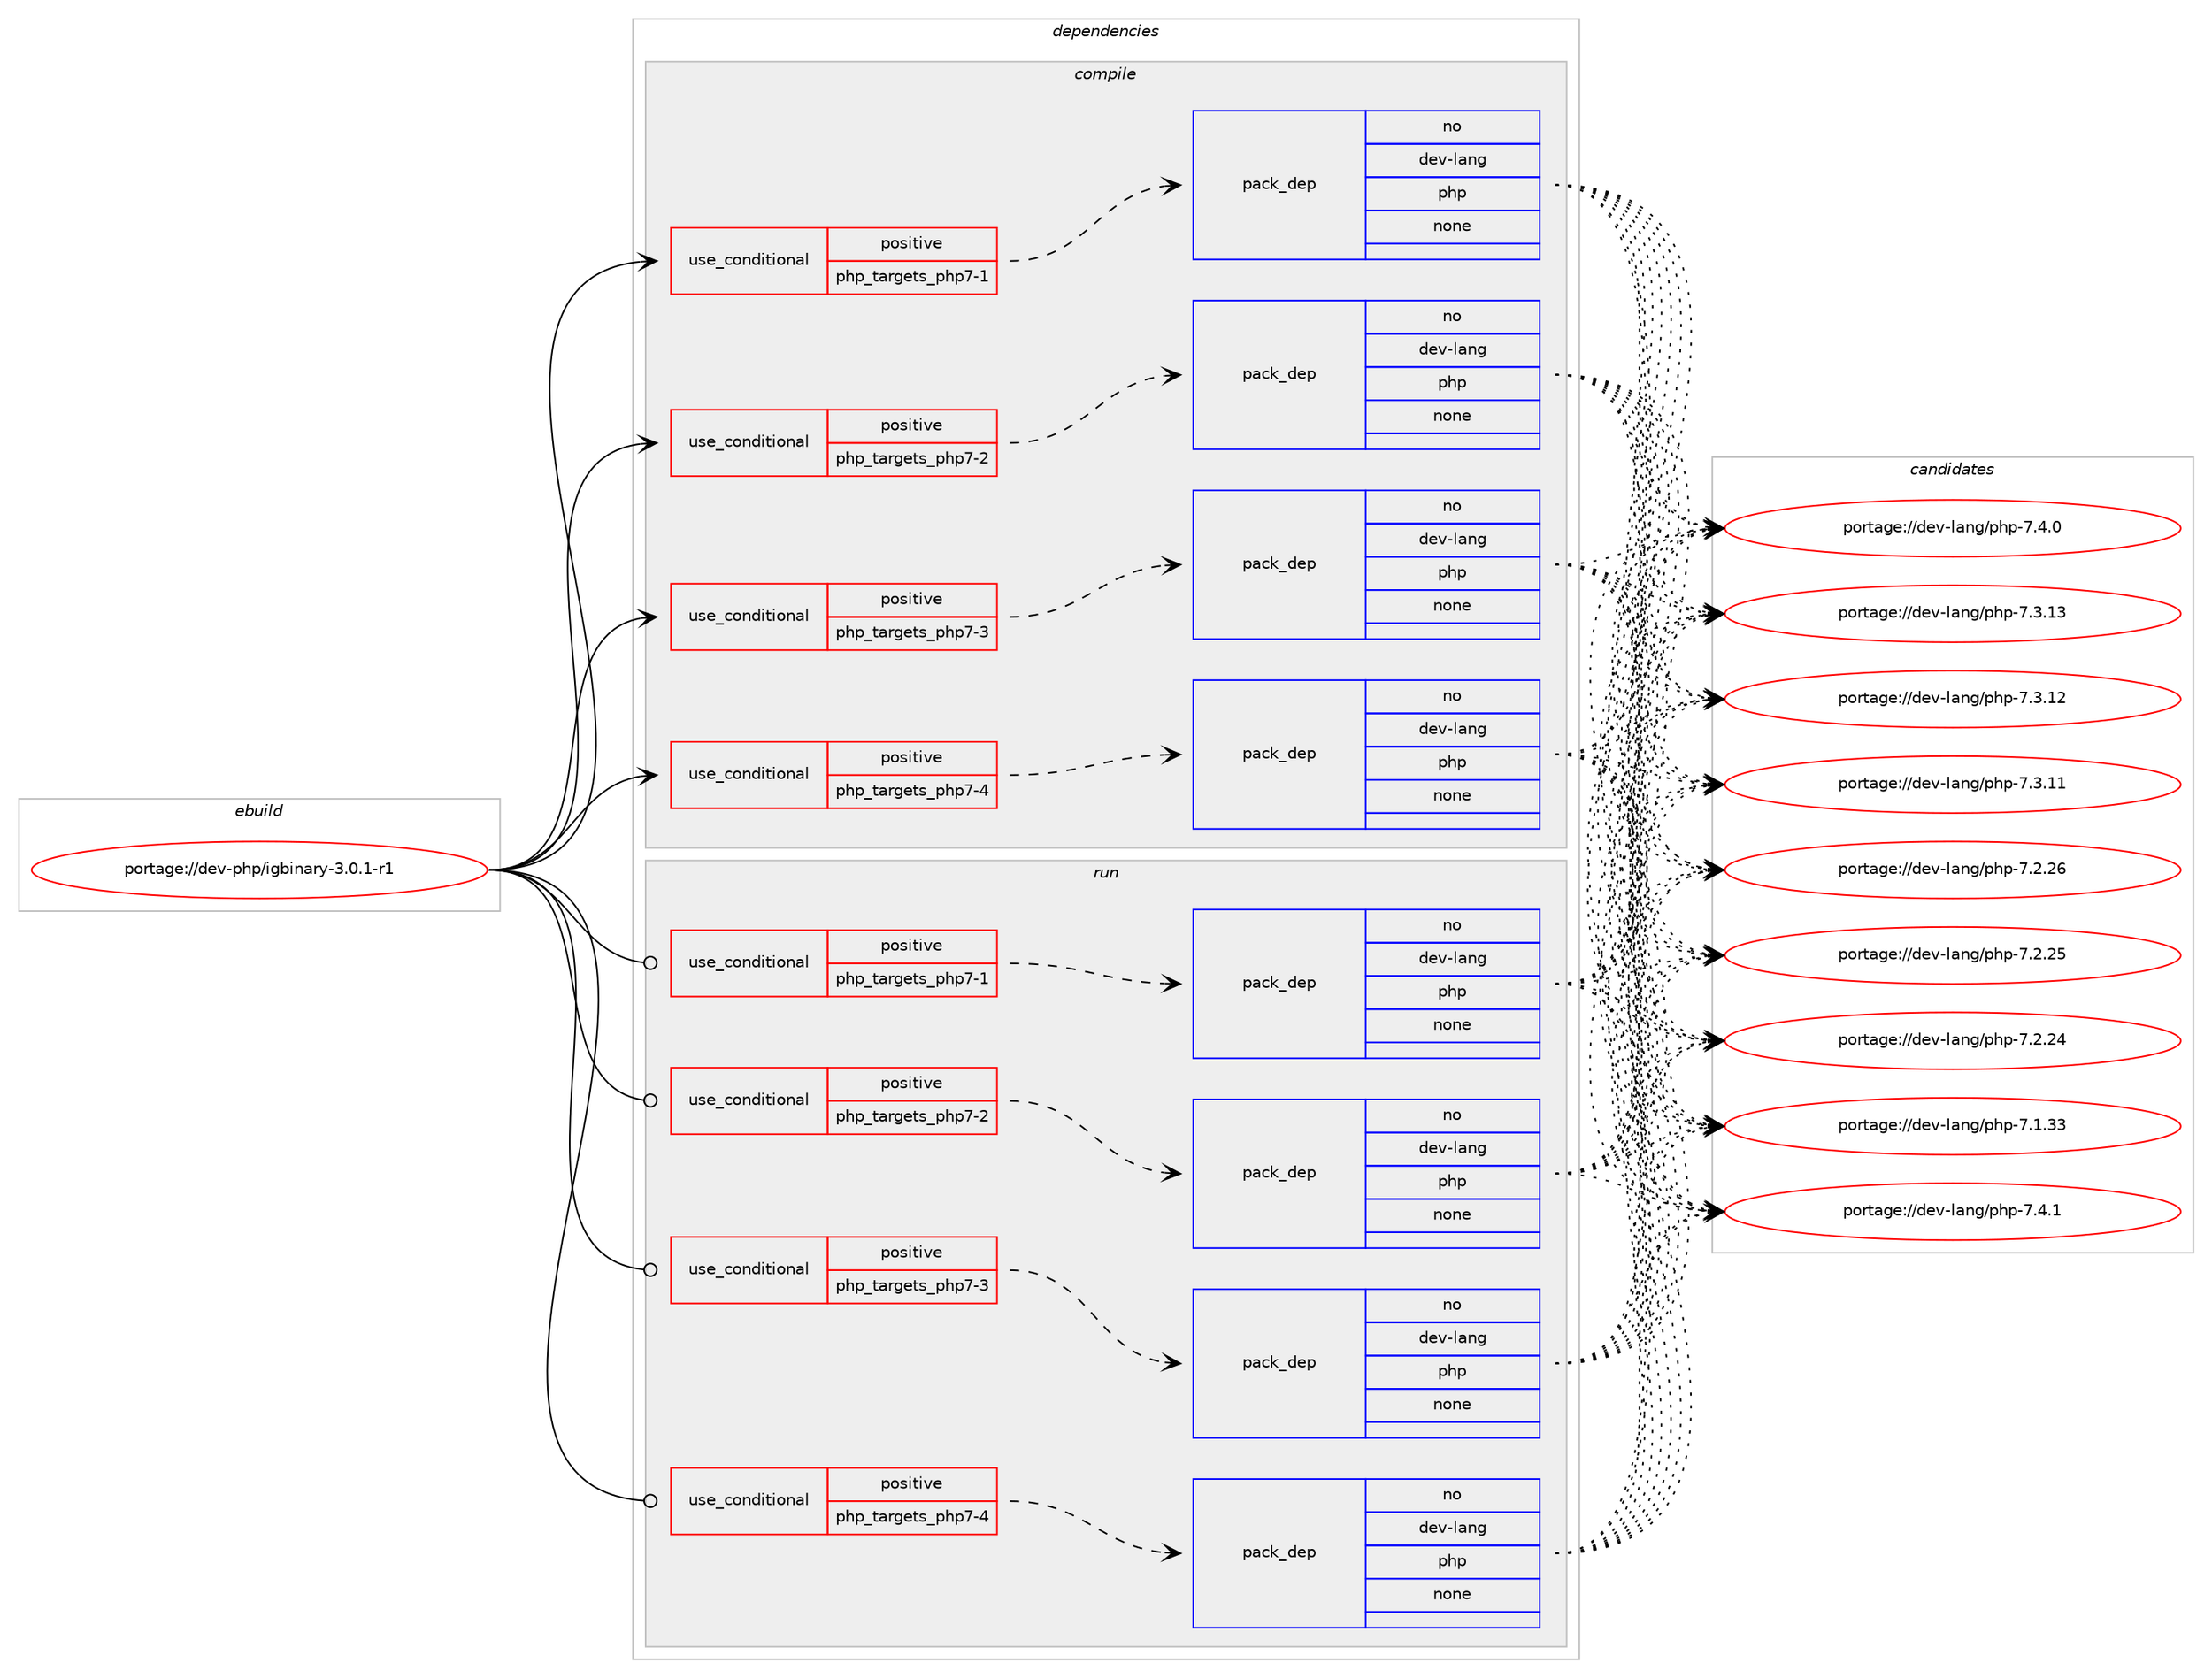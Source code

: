 digraph prolog {

# *************
# Graph options
# *************

newrank=true;
concentrate=true;
compound=true;
graph [rankdir=LR,fontname=Helvetica,fontsize=10,ranksep=1.5];#, ranksep=2.5, nodesep=0.2];
edge  [arrowhead=vee];
node  [fontname=Helvetica,fontsize=10];

# **********
# The ebuild
# **********

subgraph cluster_leftcol {
color=gray;
label=<<i>ebuild</i>>;
id [label="portage://dev-php/igbinary-3.0.1-r1", color=red, width=4, href="../dev-php/igbinary-3.0.1-r1.svg"];
}

# ****************
# The dependencies
# ****************

subgraph cluster_midcol {
color=gray;
label=<<i>dependencies</i>>;
subgraph cluster_compile {
fillcolor="#eeeeee";
style=filled;
label=<<i>compile</i>>;
subgraph cond120977 {
dependency477248 [label=<<TABLE BORDER="0" CELLBORDER="1" CELLSPACING="0" CELLPADDING="4"><TR><TD ROWSPAN="3" CELLPADDING="10">use_conditional</TD></TR><TR><TD>positive</TD></TR><TR><TD>php_targets_php7-1</TD></TR></TABLE>>, shape=none, color=red];
subgraph pack351226 {
dependency477249 [label=<<TABLE BORDER="0" CELLBORDER="1" CELLSPACING="0" CELLPADDING="4" WIDTH="220"><TR><TD ROWSPAN="6" CELLPADDING="30">pack_dep</TD></TR><TR><TD WIDTH="110">no</TD></TR><TR><TD>dev-lang</TD></TR><TR><TD>php</TD></TR><TR><TD>none</TD></TR><TR><TD></TD></TR></TABLE>>, shape=none, color=blue];
}
dependency477248:e -> dependency477249:w [weight=20,style="dashed",arrowhead="vee"];
}
id:e -> dependency477248:w [weight=20,style="solid",arrowhead="vee"];
subgraph cond120978 {
dependency477250 [label=<<TABLE BORDER="0" CELLBORDER="1" CELLSPACING="0" CELLPADDING="4"><TR><TD ROWSPAN="3" CELLPADDING="10">use_conditional</TD></TR><TR><TD>positive</TD></TR><TR><TD>php_targets_php7-2</TD></TR></TABLE>>, shape=none, color=red];
subgraph pack351227 {
dependency477251 [label=<<TABLE BORDER="0" CELLBORDER="1" CELLSPACING="0" CELLPADDING="4" WIDTH="220"><TR><TD ROWSPAN="6" CELLPADDING="30">pack_dep</TD></TR><TR><TD WIDTH="110">no</TD></TR><TR><TD>dev-lang</TD></TR><TR><TD>php</TD></TR><TR><TD>none</TD></TR><TR><TD></TD></TR></TABLE>>, shape=none, color=blue];
}
dependency477250:e -> dependency477251:w [weight=20,style="dashed",arrowhead="vee"];
}
id:e -> dependency477250:w [weight=20,style="solid",arrowhead="vee"];
subgraph cond120979 {
dependency477252 [label=<<TABLE BORDER="0" CELLBORDER="1" CELLSPACING="0" CELLPADDING="4"><TR><TD ROWSPAN="3" CELLPADDING="10">use_conditional</TD></TR><TR><TD>positive</TD></TR><TR><TD>php_targets_php7-3</TD></TR></TABLE>>, shape=none, color=red];
subgraph pack351228 {
dependency477253 [label=<<TABLE BORDER="0" CELLBORDER="1" CELLSPACING="0" CELLPADDING="4" WIDTH="220"><TR><TD ROWSPAN="6" CELLPADDING="30">pack_dep</TD></TR><TR><TD WIDTH="110">no</TD></TR><TR><TD>dev-lang</TD></TR><TR><TD>php</TD></TR><TR><TD>none</TD></TR><TR><TD></TD></TR></TABLE>>, shape=none, color=blue];
}
dependency477252:e -> dependency477253:w [weight=20,style="dashed",arrowhead="vee"];
}
id:e -> dependency477252:w [weight=20,style="solid",arrowhead="vee"];
subgraph cond120980 {
dependency477254 [label=<<TABLE BORDER="0" CELLBORDER="1" CELLSPACING="0" CELLPADDING="4"><TR><TD ROWSPAN="3" CELLPADDING="10">use_conditional</TD></TR><TR><TD>positive</TD></TR><TR><TD>php_targets_php7-4</TD></TR></TABLE>>, shape=none, color=red];
subgraph pack351229 {
dependency477255 [label=<<TABLE BORDER="0" CELLBORDER="1" CELLSPACING="0" CELLPADDING="4" WIDTH="220"><TR><TD ROWSPAN="6" CELLPADDING="30">pack_dep</TD></TR><TR><TD WIDTH="110">no</TD></TR><TR><TD>dev-lang</TD></TR><TR><TD>php</TD></TR><TR><TD>none</TD></TR><TR><TD></TD></TR></TABLE>>, shape=none, color=blue];
}
dependency477254:e -> dependency477255:w [weight=20,style="dashed",arrowhead="vee"];
}
id:e -> dependency477254:w [weight=20,style="solid",arrowhead="vee"];
}
subgraph cluster_compileandrun {
fillcolor="#eeeeee";
style=filled;
label=<<i>compile and run</i>>;
}
subgraph cluster_run {
fillcolor="#eeeeee";
style=filled;
label=<<i>run</i>>;
subgraph cond120981 {
dependency477256 [label=<<TABLE BORDER="0" CELLBORDER="1" CELLSPACING="0" CELLPADDING="4"><TR><TD ROWSPAN="3" CELLPADDING="10">use_conditional</TD></TR><TR><TD>positive</TD></TR><TR><TD>php_targets_php7-1</TD></TR></TABLE>>, shape=none, color=red];
subgraph pack351230 {
dependency477257 [label=<<TABLE BORDER="0" CELLBORDER="1" CELLSPACING="0" CELLPADDING="4" WIDTH="220"><TR><TD ROWSPAN="6" CELLPADDING="30">pack_dep</TD></TR><TR><TD WIDTH="110">no</TD></TR><TR><TD>dev-lang</TD></TR><TR><TD>php</TD></TR><TR><TD>none</TD></TR><TR><TD></TD></TR></TABLE>>, shape=none, color=blue];
}
dependency477256:e -> dependency477257:w [weight=20,style="dashed",arrowhead="vee"];
}
id:e -> dependency477256:w [weight=20,style="solid",arrowhead="odot"];
subgraph cond120982 {
dependency477258 [label=<<TABLE BORDER="0" CELLBORDER="1" CELLSPACING="0" CELLPADDING="4"><TR><TD ROWSPAN="3" CELLPADDING="10">use_conditional</TD></TR><TR><TD>positive</TD></TR><TR><TD>php_targets_php7-2</TD></TR></TABLE>>, shape=none, color=red];
subgraph pack351231 {
dependency477259 [label=<<TABLE BORDER="0" CELLBORDER="1" CELLSPACING="0" CELLPADDING="4" WIDTH="220"><TR><TD ROWSPAN="6" CELLPADDING="30">pack_dep</TD></TR><TR><TD WIDTH="110">no</TD></TR><TR><TD>dev-lang</TD></TR><TR><TD>php</TD></TR><TR><TD>none</TD></TR><TR><TD></TD></TR></TABLE>>, shape=none, color=blue];
}
dependency477258:e -> dependency477259:w [weight=20,style="dashed",arrowhead="vee"];
}
id:e -> dependency477258:w [weight=20,style="solid",arrowhead="odot"];
subgraph cond120983 {
dependency477260 [label=<<TABLE BORDER="0" CELLBORDER="1" CELLSPACING="0" CELLPADDING="4"><TR><TD ROWSPAN="3" CELLPADDING="10">use_conditional</TD></TR><TR><TD>positive</TD></TR><TR><TD>php_targets_php7-3</TD></TR></TABLE>>, shape=none, color=red];
subgraph pack351232 {
dependency477261 [label=<<TABLE BORDER="0" CELLBORDER="1" CELLSPACING="0" CELLPADDING="4" WIDTH="220"><TR><TD ROWSPAN="6" CELLPADDING="30">pack_dep</TD></TR><TR><TD WIDTH="110">no</TD></TR><TR><TD>dev-lang</TD></TR><TR><TD>php</TD></TR><TR><TD>none</TD></TR><TR><TD></TD></TR></TABLE>>, shape=none, color=blue];
}
dependency477260:e -> dependency477261:w [weight=20,style="dashed",arrowhead="vee"];
}
id:e -> dependency477260:w [weight=20,style="solid",arrowhead="odot"];
subgraph cond120984 {
dependency477262 [label=<<TABLE BORDER="0" CELLBORDER="1" CELLSPACING="0" CELLPADDING="4"><TR><TD ROWSPAN="3" CELLPADDING="10">use_conditional</TD></TR><TR><TD>positive</TD></TR><TR><TD>php_targets_php7-4</TD></TR></TABLE>>, shape=none, color=red];
subgraph pack351233 {
dependency477263 [label=<<TABLE BORDER="0" CELLBORDER="1" CELLSPACING="0" CELLPADDING="4" WIDTH="220"><TR><TD ROWSPAN="6" CELLPADDING="30">pack_dep</TD></TR><TR><TD WIDTH="110">no</TD></TR><TR><TD>dev-lang</TD></TR><TR><TD>php</TD></TR><TR><TD>none</TD></TR><TR><TD></TD></TR></TABLE>>, shape=none, color=blue];
}
dependency477262:e -> dependency477263:w [weight=20,style="dashed",arrowhead="vee"];
}
id:e -> dependency477262:w [weight=20,style="solid",arrowhead="odot"];
}
}

# **************
# The candidates
# **************

subgraph cluster_choices {
rank=same;
color=gray;
label=<<i>candidates</i>>;

subgraph choice351226 {
color=black;
nodesep=1;
choice100101118451089711010347112104112455546524649 [label="portage://dev-lang/php-7.4.1", color=red, width=4,href="../dev-lang/php-7.4.1.svg"];
choice100101118451089711010347112104112455546524648 [label="portage://dev-lang/php-7.4.0", color=red, width=4,href="../dev-lang/php-7.4.0.svg"];
choice10010111845108971101034711210411245554651464951 [label="portage://dev-lang/php-7.3.13", color=red, width=4,href="../dev-lang/php-7.3.13.svg"];
choice10010111845108971101034711210411245554651464950 [label="portage://dev-lang/php-7.3.12", color=red, width=4,href="../dev-lang/php-7.3.12.svg"];
choice10010111845108971101034711210411245554651464949 [label="portage://dev-lang/php-7.3.11", color=red, width=4,href="../dev-lang/php-7.3.11.svg"];
choice10010111845108971101034711210411245554650465054 [label="portage://dev-lang/php-7.2.26", color=red, width=4,href="../dev-lang/php-7.2.26.svg"];
choice10010111845108971101034711210411245554650465053 [label="portage://dev-lang/php-7.2.25", color=red, width=4,href="../dev-lang/php-7.2.25.svg"];
choice10010111845108971101034711210411245554650465052 [label="portage://dev-lang/php-7.2.24", color=red, width=4,href="../dev-lang/php-7.2.24.svg"];
choice10010111845108971101034711210411245554649465151 [label="portage://dev-lang/php-7.1.33", color=red, width=4,href="../dev-lang/php-7.1.33.svg"];
dependency477249:e -> choice100101118451089711010347112104112455546524649:w [style=dotted,weight="100"];
dependency477249:e -> choice100101118451089711010347112104112455546524648:w [style=dotted,weight="100"];
dependency477249:e -> choice10010111845108971101034711210411245554651464951:w [style=dotted,weight="100"];
dependency477249:e -> choice10010111845108971101034711210411245554651464950:w [style=dotted,weight="100"];
dependency477249:e -> choice10010111845108971101034711210411245554651464949:w [style=dotted,weight="100"];
dependency477249:e -> choice10010111845108971101034711210411245554650465054:w [style=dotted,weight="100"];
dependency477249:e -> choice10010111845108971101034711210411245554650465053:w [style=dotted,weight="100"];
dependency477249:e -> choice10010111845108971101034711210411245554650465052:w [style=dotted,weight="100"];
dependency477249:e -> choice10010111845108971101034711210411245554649465151:w [style=dotted,weight="100"];
}
subgraph choice351227 {
color=black;
nodesep=1;
choice100101118451089711010347112104112455546524649 [label="portage://dev-lang/php-7.4.1", color=red, width=4,href="../dev-lang/php-7.4.1.svg"];
choice100101118451089711010347112104112455546524648 [label="portage://dev-lang/php-7.4.0", color=red, width=4,href="../dev-lang/php-7.4.0.svg"];
choice10010111845108971101034711210411245554651464951 [label="portage://dev-lang/php-7.3.13", color=red, width=4,href="../dev-lang/php-7.3.13.svg"];
choice10010111845108971101034711210411245554651464950 [label="portage://dev-lang/php-7.3.12", color=red, width=4,href="../dev-lang/php-7.3.12.svg"];
choice10010111845108971101034711210411245554651464949 [label="portage://dev-lang/php-7.3.11", color=red, width=4,href="../dev-lang/php-7.3.11.svg"];
choice10010111845108971101034711210411245554650465054 [label="portage://dev-lang/php-7.2.26", color=red, width=4,href="../dev-lang/php-7.2.26.svg"];
choice10010111845108971101034711210411245554650465053 [label="portage://dev-lang/php-7.2.25", color=red, width=4,href="../dev-lang/php-7.2.25.svg"];
choice10010111845108971101034711210411245554650465052 [label="portage://dev-lang/php-7.2.24", color=red, width=4,href="../dev-lang/php-7.2.24.svg"];
choice10010111845108971101034711210411245554649465151 [label="portage://dev-lang/php-7.1.33", color=red, width=4,href="../dev-lang/php-7.1.33.svg"];
dependency477251:e -> choice100101118451089711010347112104112455546524649:w [style=dotted,weight="100"];
dependency477251:e -> choice100101118451089711010347112104112455546524648:w [style=dotted,weight="100"];
dependency477251:e -> choice10010111845108971101034711210411245554651464951:w [style=dotted,weight="100"];
dependency477251:e -> choice10010111845108971101034711210411245554651464950:w [style=dotted,weight="100"];
dependency477251:e -> choice10010111845108971101034711210411245554651464949:w [style=dotted,weight="100"];
dependency477251:e -> choice10010111845108971101034711210411245554650465054:w [style=dotted,weight="100"];
dependency477251:e -> choice10010111845108971101034711210411245554650465053:w [style=dotted,weight="100"];
dependency477251:e -> choice10010111845108971101034711210411245554650465052:w [style=dotted,weight="100"];
dependency477251:e -> choice10010111845108971101034711210411245554649465151:w [style=dotted,weight="100"];
}
subgraph choice351228 {
color=black;
nodesep=1;
choice100101118451089711010347112104112455546524649 [label="portage://dev-lang/php-7.4.1", color=red, width=4,href="../dev-lang/php-7.4.1.svg"];
choice100101118451089711010347112104112455546524648 [label="portage://dev-lang/php-7.4.0", color=red, width=4,href="../dev-lang/php-7.4.0.svg"];
choice10010111845108971101034711210411245554651464951 [label="portage://dev-lang/php-7.3.13", color=red, width=4,href="../dev-lang/php-7.3.13.svg"];
choice10010111845108971101034711210411245554651464950 [label="portage://dev-lang/php-7.3.12", color=red, width=4,href="../dev-lang/php-7.3.12.svg"];
choice10010111845108971101034711210411245554651464949 [label="portage://dev-lang/php-7.3.11", color=red, width=4,href="../dev-lang/php-7.3.11.svg"];
choice10010111845108971101034711210411245554650465054 [label="portage://dev-lang/php-7.2.26", color=red, width=4,href="../dev-lang/php-7.2.26.svg"];
choice10010111845108971101034711210411245554650465053 [label="portage://dev-lang/php-7.2.25", color=red, width=4,href="../dev-lang/php-7.2.25.svg"];
choice10010111845108971101034711210411245554650465052 [label="portage://dev-lang/php-7.2.24", color=red, width=4,href="../dev-lang/php-7.2.24.svg"];
choice10010111845108971101034711210411245554649465151 [label="portage://dev-lang/php-7.1.33", color=red, width=4,href="../dev-lang/php-7.1.33.svg"];
dependency477253:e -> choice100101118451089711010347112104112455546524649:w [style=dotted,weight="100"];
dependency477253:e -> choice100101118451089711010347112104112455546524648:w [style=dotted,weight="100"];
dependency477253:e -> choice10010111845108971101034711210411245554651464951:w [style=dotted,weight="100"];
dependency477253:e -> choice10010111845108971101034711210411245554651464950:w [style=dotted,weight="100"];
dependency477253:e -> choice10010111845108971101034711210411245554651464949:w [style=dotted,weight="100"];
dependency477253:e -> choice10010111845108971101034711210411245554650465054:w [style=dotted,weight="100"];
dependency477253:e -> choice10010111845108971101034711210411245554650465053:w [style=dotted,weight="100"];
dependency477253:e -> choice10010111845108971101034711210411245554650465052:w [style=dotted,weight="100"];
dependency477253:e -> choice10010111845108971101034711210411245554649465151:w [style=dotted,weight="100"];
}
subgraph choice351229 {
color=black;
nodesep=1;
choice100101118451089711010347112104112455546524649 [label="portage://dev-lang/php-7.4.1", color=red, width=4,href="../dev-lang/php-7.4.1.svg"];
choice100101118451089711010347112104112455546524648 [label="portage://dev-lang/php-7.4.0", color=red, width=4,href="../dev-lang/php-7.4.0.svg"];
choice10010111845108971101034711210411245554651464951 [label="portage://dev-lang/php-7.3.13", color=red, width=4,href="../dev-lang/php-7.3.13.svg"];
choice10010111845108971101034711210411245554651464950 [label="portage://dev-lang/php-7.3.12", color=red, width=4,href="../dev-lang/php-7.3.12.svg"];
choice10010111845108971101034711210411245554651464949 [label="portage://dev-lang/php-7.3.11", color=red, width=4,href="../dev-lang/php-7.3.11.svg"];
choice10010111845108971101034711210411245554650465054 [label="portage://dev-lang/php-7.2.26", color=red, width=4,href="../dev-lang/php-7.2.26.svg"];
choice10010111845108971101034711210411245554650465053 [label="portage://dev-lang/php-7.2.25", color=red, width=4,href="../dev-lang/php-7.2.25.svg"];
choice10010111845108971101034711210411245554650465052 [label="portage://dev-lang/php-7.2.24", color=red, width=4,href="../dev-lang/php-7.2.24.svg"];
choice10010111845108971101034711210411245554649465151 [label="portage://dev-lang/php-7.1.33", color=red, width=4,href="../dev-lang/php-7.1.33.svg"];
dependency477255:e -> choice100101118451089711010347112104112455546524649:w [style=dotted,weight="100"];
dependency477255:e -> choice100101118451089711010347112104112455546524648:w [style=dotted,weight="100"];
dependency477255:e -> choice10010111845108971101034711210411245554651464951:w [style=dotted,weight="100"];
dependency477255:e -> choice10010111845108971101034711210411245554651464950:w [style=dotted,weight="100"];
dependency477255:e -> choice10010111845108971101034711210411245554651464949:w [style=dotted,weight="100"];
dependency477255:e -> choice10010111845108971101034711210411245554650465054:w [style=dotted,weight="100"];
dependency477255:e -> choice10010111845108971101034711210411245554650465053:w [style=dotted,weight="100"];
dependency477255:e -> choice10010111845108971101034711210411245554650465052:w [style=dotted,weight="100"];
dependency477255:e -> choice10010111845108971101034711210411245554649465151:w [style=dotted,weight="100"];
}
subgraph choice351230 {
color=black;
nodesep=1;
choice100101118451089711010347112104112455546524649 [label="portage://dev-lang/php-7.4.1", color=red, width=4,href="../dev-lang/php-7.4.1.svg"];
choice100101118451089711010347112104112455546524648 [label="portage://dev-lang/php-7.4.0", color=red, width=4,href="../dev-lang/php-7.4.0.svg"];
choice10010111845108971101034711210411245554651464951 [label="portage://dev-lang/php-7.3.13", color=red, width=4,href="../dev-lang/php-7.3.13.svg"];
choice10010111845108971101034711210411245554651464950 [label="portage://dev-lang/php-7.3.12", color=red, width=4,href="../dev-lang/php-7.3.12.svg"];
choice10010111845108971101034711210411245554651464949 [label="portage://dev-lang/php-7.3.11", color=red, width=4,href="../dev-lang/php-7.3.11.svg"];
choice10010111845108971101034711210411245554650465054 [label="portage://dev-lang/php-7.2.26", color=red, width=4,href="../dev-lang/php-7.2.26.svg"];
choice10010111845108971101034711210411245554650465053 [label="portage://dev-lang/php-7.2.25", color=red, width=4,href="../dev-lang/php-7.2.25.svg"];
choice10010111845108971101034711210411245554650465052 [label="portage://dev-lang/php-7.2.24", color=red, width=4,href="../dev-lang/php-7.2.24.svg"];
choice10010111845108971101034711210411245554649465151 [label="portage://dev-lang/php-7.1.33", color=red, width=4,href="../dev-lang/php-7.1.33.svg"];
dependency477257:e -> choice100101118451089711010347112104112455546524649:w [style=dotted,weight="100"];
dependency477257:e -> choice100101118451089711010347112104112455546524648:w [style=dotted,weight="100"];
dependency477257:e -> choice10010111845108971101034711210411245554651464951:w [style=dotted,weight="100"];
dependency477257:e -> choice10010111845108971101034711210411245554651464950:w [style=dotted,weight="100"];
dependency477257:e -> choice10010111845108971101034711210411245554651464949:w [style=dotted,weight="100"];
dependency477257:e -> choice10010111845108971101034711210411245554650465054:w [style=dotted,weight="100"];
dependency477257:e -> choice10010111845108971101034711210411245554650465053:w [style=dotted,weight="100"];
dependency477257:e -> choice10010111845108971101034711210411245554650465052:w [style=dotted,weight="100"];
dependency477257:e -> choice10010111845108971101034711210411245554649465151:w [style=dotted,weight="100"];
}
subgraph choice351231 {
color=black;
nodesep=1;
choice100101118451089711010347112104112455546524649 [label="portage://dev-lang/php-7.4.1", color=red, width=4,href="../dev-lang/php-7.4.1.svg"];
choice100101118451089711010347112104112455546524648 [label="portage://dev-lang/php-7.4.0", color=red, width=4,href="../dev-lang/php-7.4.0.svg"];
choice10010111845108971101034711210411245554651464951 [label="portage://dev-lang/php-7.3.13", color=red, width=4,href="../dev-lang/php-7.3.13.svg"];
choice10010111845108971101034711210411245554651464950 [label="portage://dev-lang/php-7.3.12", color=red, width=4,href="../dev-lang/php-7.3.12.svg"];
choice10010111845108971101034711210411245554651464949 [label="portage://dev-lang/php-7.3.11", color=red, width=4,href="../dev-lang/php-7.3.11.svg"];
choice10010111845108971101034711210411245554650465054 [label="portage://dev-lang/php-7.2.26", color=red, width=4,href="../dev-lang/php-7.2.26.svg"];
choice10010111845108971101034711210411245554650465053 [label="portage://dev-lang/php-7.2.25", color=red, width=4,href="../dev-lang/php-7.2.25.svg"];
choice10010111845108971101034711210411245554650465052 [label="portage://dev-lang/php-7.2.24", color=red, width=4,href="../dev-lang/php-7.2.24.svg"];
choice10010111845108971101034711210411245554649465151 [label="portage://dev-lang/php-7.1.33", color=red, width=4,href="../dev-lang/php-7.1.33.svg"];
dependency477259:e -> choice100101118451089711010347112104112455546524649:w [style=dotted,weight="100"];
dependency477259:e -> choice100101118451089711010347112104112455546524648:w [style=dotted,weight="100"];
dependency477259:e -> choice10010111845108971101034711210411245554651464951:w [style=dotted,weight="100"];
dependency477259:e -> choice10010111845108971101034711210411245554651464950:w [style=dotted,weight="100"];
dependency477259:e -> choice10010111845108971101034711210411245554651464949:w [style=dotted,weight="100"];
dependency477259:e -> choice10010111845108971101034711210411245554650465054:w [style=dotted,weight="100"];
dependency477259:e -> choice10010111845108971101034711210411245554650465053:w [style=dotted,weight="100"];
dependency477259:e -> choice10010111845108971101034711210411245554650465052:w [style=dotted,weight="100"];
dependency477259:e -> choice10010111845108971101034711210411245554649465151:w [style=dotted,weight="100"];
}
subgraph choice351232 {
color=black;
nodesep=1;
choice100101118451089711010347112104112455546524649 [label="portage://dev-lang/php-7.4.1", color=red, width=4,href="../dev-lang/php-7.4.1.svg"];
choice100101118451089711010347112104112455546524648 [label="portage://dev-lang/php-7.4.0", color=red, width=4,href="../dev-lang/php-7.4.0.svg"];
choice10010111845108971101034711210411245554651464951 [label="portage://dev-lang/php-7.3.13", color=red, width=4,href="../dev-lang/php-7.3.13.svg"];
choice10010111845108971101034711210411245554651464950 [label="portage://dev-lang/php-7.3.12", color=red, width=4,href="../dev-lang/php-7.3.12.svg"];
choice10010111845108971101034711210411245554651464949 [label="portage://dev-lang/php-7.3.11", color=red, width=4,href="../dev-lang/php-7.3.11.svg"];
choice10010111845108971101034711210411245554650465054 [label="portage://dev-lang/php-7.2.26", color=red, width=4,href="../dev-lang/php-7.2.26.svg"];
choice10010111845108971101034711210411245554650465053 [label="portage://dev-lang/php-7.2.25", color=red, width=4,href="../dev-lang/php-7.2.25.svg"];
choice10010111845108971101034711210411245554650465052 [label="portage://dev-lang/php-7.2.24", color=red, width=4,href="../dev-lang/php-7.2.24.svg"];
choice10010111845108971101034711210411245554649465151 [label="portage://dev-lang/php-7.1.33", color=red, width=4,href="../dev-lang/php-7.1.33.svg"];
dependency477261:e -> choice100101118451089711010347112104112455546524649:w [style=dotted,weight="100"];
dependency477261:e -> choice100101118451089711010347112104112455546524648:w [style=dotted,weight="100"];
dependency477261:e -> choice10010111845108971101034711210411245554651464951:w [style=dotted,weight="100"];
dependency477261:e -> choice10010111845108971101034711210411245554651464950:w [style=dotted,weight="100"];
dependency477261:e -> choice10010111845108971101034711210411245554651464949:w [style=dotted,weight="100"];
dependency477261:e -> choice10010111845108971101034711210411245554650465054:w [style=dotted,weight="100"];
dependency477261:e -> choice10010111845108971101034711210411245554650465053:w [style=dotted,weight="100"];
dependency477261:e -> choice10010111845108971101034711210411245554650465052:w [style=dotted,weight="100"];
dependency477261:e -> choice10010111845108971101034711210411245554649465151:w [style=dotted,weight="100"];
}
subgraph choice351233 {
color=black;
nodesep=1;
choice100101118451089711010347112104112455546524649 [label="portage://dev-lang/php-7.4.1", color=red, width=4,href="../dev-lang/php-7.4.1.svg"];
choice100101118451089711010347112104112455546524648 [label="portage://dev-lang/php-7.4.0", color=red, width=4,href="../dev-lang/php-7.4.0.svg"];
choice10010111845108971101034711210411245554651464951 [label="portage://dev-lang/php-7.3.13", color=red, width=4,href="../dev-lang/php-7.3.13.svg"];
choice10010111845108971101034711210411245554651464950 [label="portage://dev-lang/php-7.3.12", color=red, width=4,href="../dev-lang/php-7.3.12.svg"];
choice10010111845108971101034711210411245554651464949 [label="portage://dev-lang/php-7.3.11", color=red, width=4,href="../dev-lang/php-7.3.11.svg"];
choice10010111845108971101034711210411245554650465054 [label="portage://dev-lang/php-7.2.26", color=red, width=4,href="../dev-lang/php-7.2.26.svg"];
choice10010111845108971101034711210411245554650465053 [label="portage://dev-lang/php-7.2.25", color=red, width=4,href="../dev-lang/php-7.2.25.svg"];
choice10010111845108971101034711210411245554650465052 [label="portage://dev-lang/php-7.2.24", color=red, width=4,href="../dev-lang/php-7.2.24.svg"];
choice10010111845108971101034711210411245554649465151 [label="portage://dev-lang/php-7.1.33", color=red, width=4,href="../dev-lang/php-7.1.33.svg"];
dependency477263:e -> choice100101118451089711010347112104112455546524649:w [style=dotted,weight="100"];
dependency477263:e -> choice100101118451089711010347112104112455546524648:w [style=dotted,weight="100"];
dependency477263:e -> choice10010111845108971101034711210411245554651464951:w [style=dotted,weight="100"];
dependency477263:e -> choice10010111845108971101034711210411245554651464950:w [style=dotted,weight="100"];
dependency477263:e -> choice10010111845108971101034711210411245554651464949:w [style=dotted,weight="100"];
dependency477263:e -> choice10010111845108971101034711210411245554650465054:w [style=dotted,weight="100"];
dependency477263:e -> choice10010111845108971101034711210411245554650465053:w [style=dotted,weight="100"];
dependency477263:e -> choice10010111845108971101034711210411245554650465052:w [style=dotted,weight="100"];
dependency477263:e -> choice10010111845108971101034711210411245554649465151:w [style=dotted,weight="100"];
}
}

}
